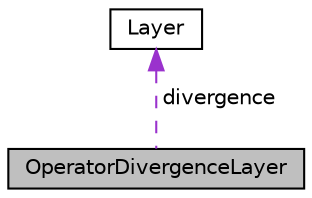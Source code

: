 digraph "OperatorDivergenceLayer"
{
  edge [fontname="Helvetica",fontsize="10",labelfontname="Helvetica",labelfontsize="10"];
  node [fontname="Helvetica",fontsize="10",shape=record];
  Node1 [label="OperatorDivergenceLayer",height=0.2,width=0.4,color="black", fillcolor="grey75", style="filled", fontcolor="black"];
  Node2 -> Node1 [dir="back",color="darkorchid3",fontsize="10",style="dashed",label=" divergence" ,fontname="Helvetica"];
  Node2 [label="Layer",height=0.2,width=0.4,color="black", fillcolor="white", style="filled",URL="$struct_layer.html"];
}
